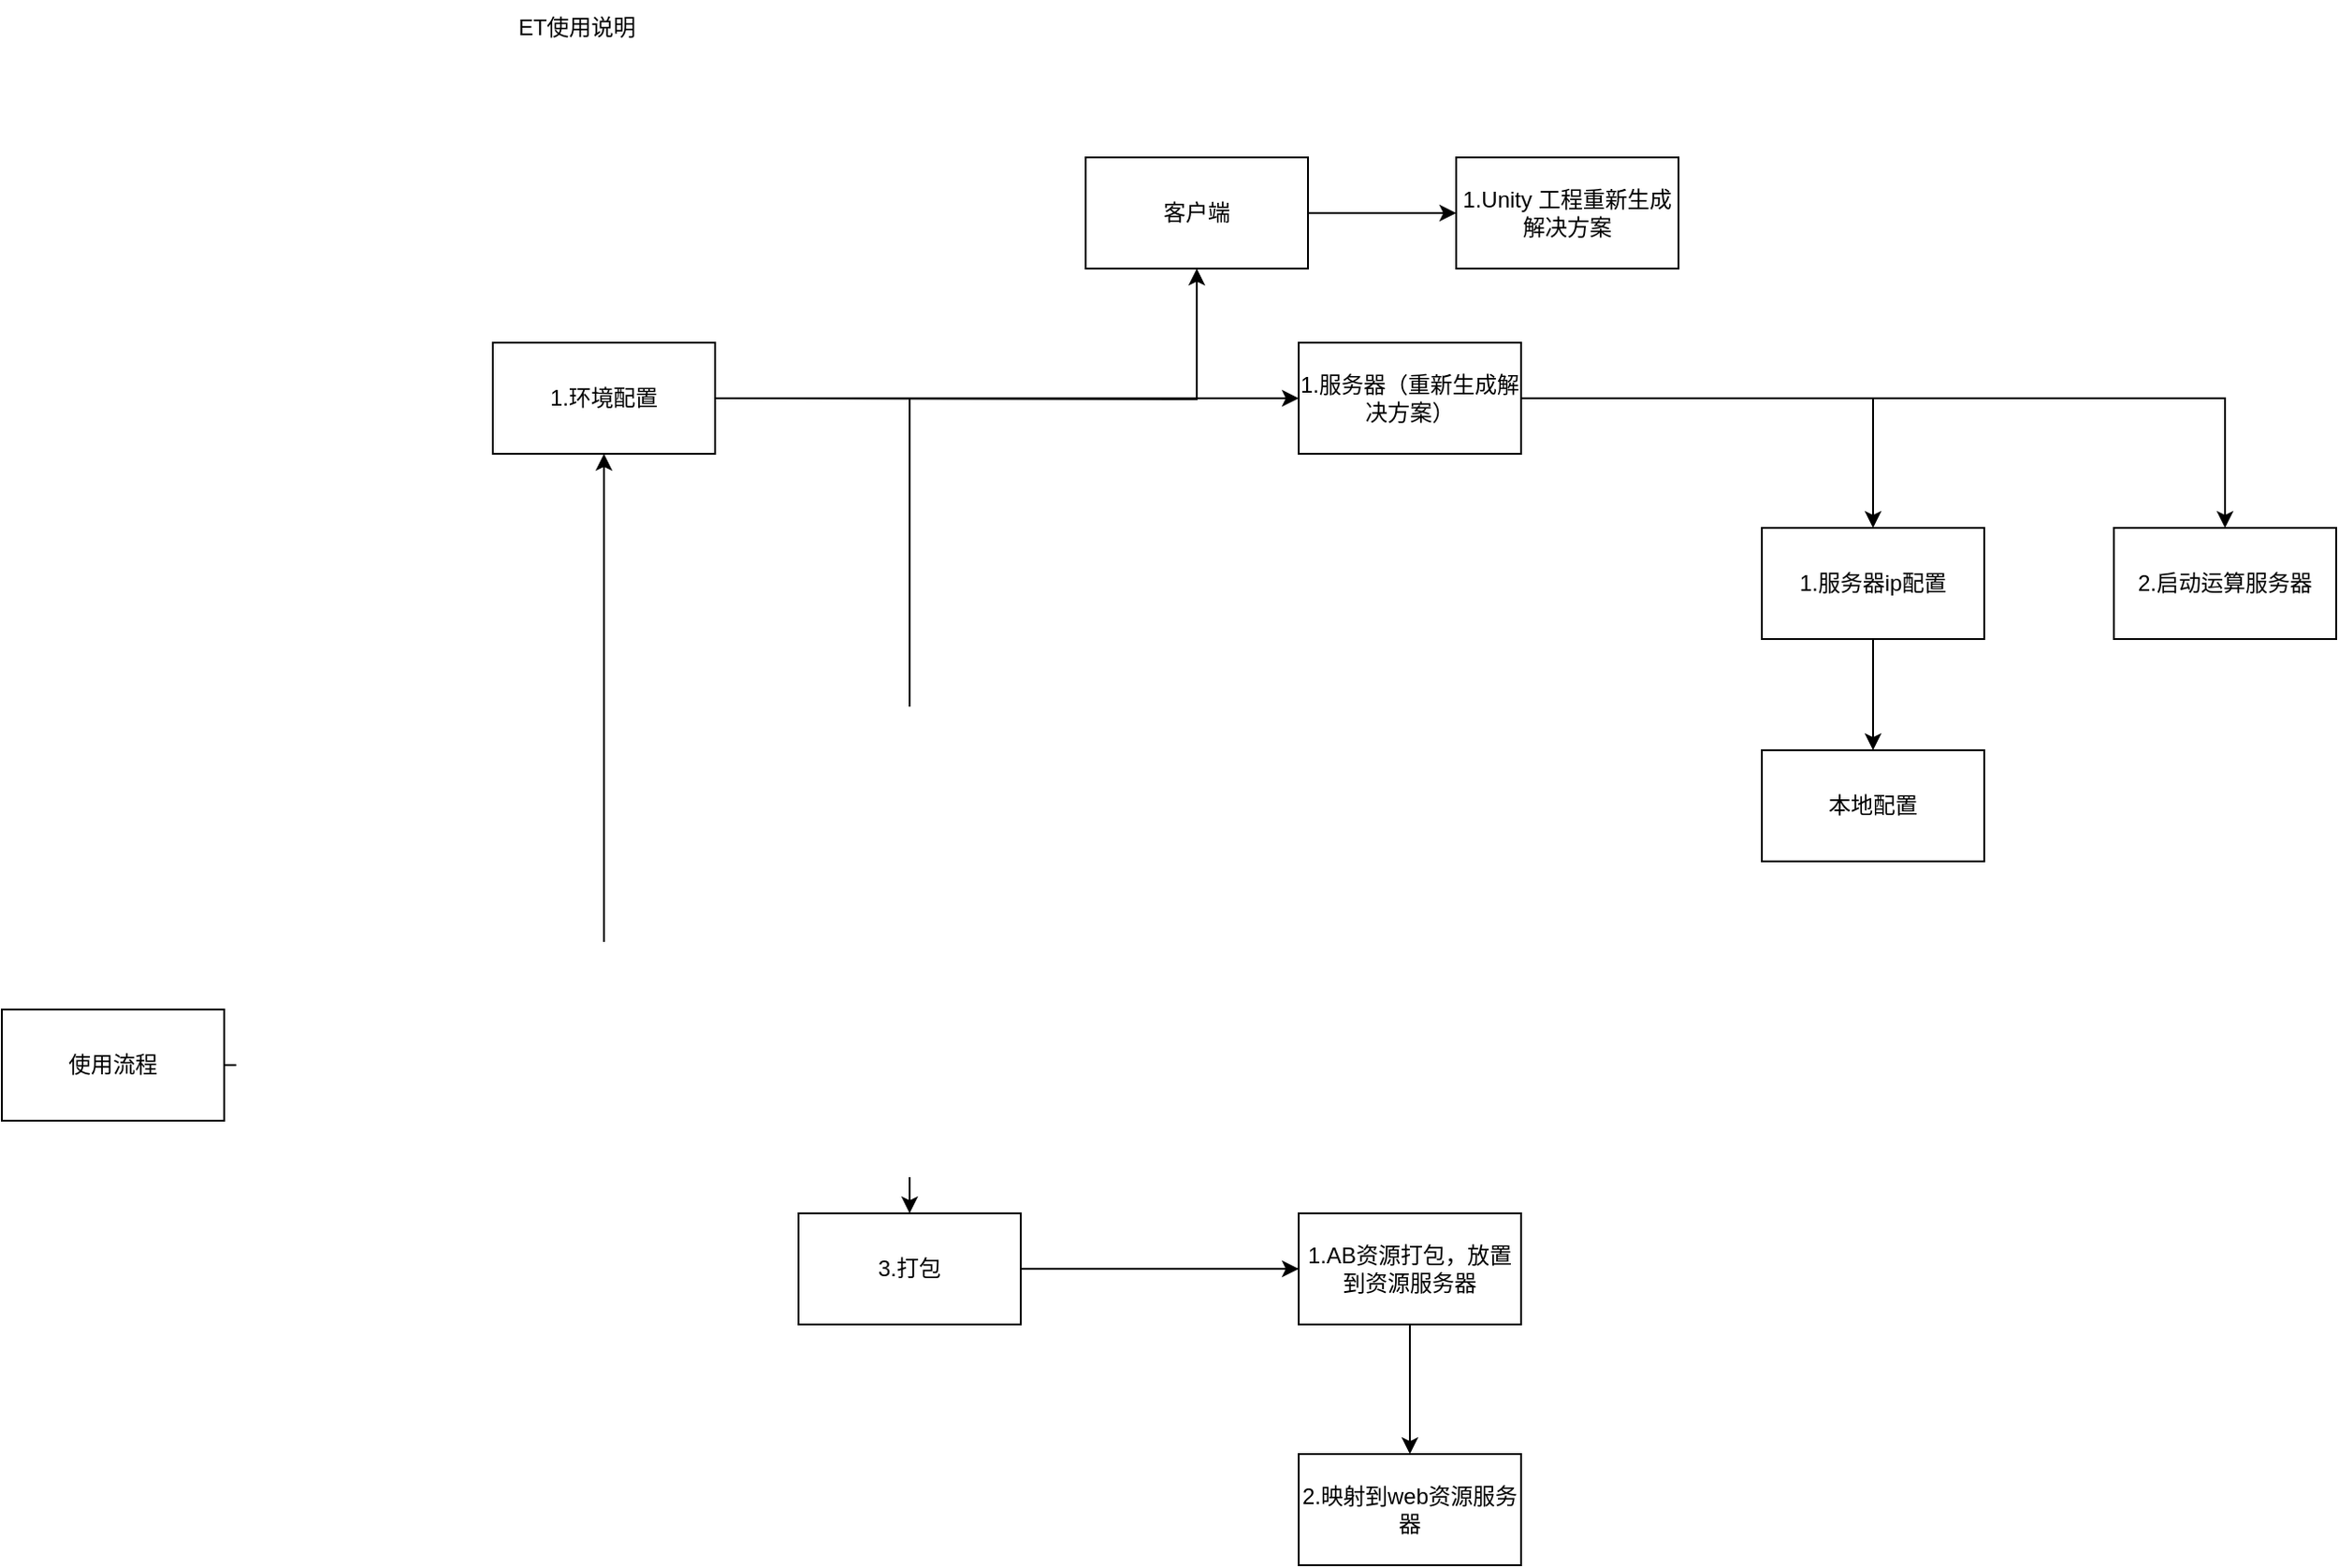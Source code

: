 <mxfile version="20.3.3" type="github">
  <diagram id="X7nTdvZ17fiZJQTRHKaz" name="第 1 页">
    <mxGraphModel dx="1421" dy="794" grid="1" gridSize="10" guides="1" tooltips="1" connect="1" arrows="1" fold="1" page="1" pageScale="1" pageWidth="827" pageHeight="1169" math="0" shadow="0">
      <root>
        <mxCell id="0" />
        <mxCell id="1" parent="0" />
        <mxCell id="4ZW92E0X6x152_HO0ZJk-1" value="ET使用说明" style="text;html=1;align=center;verticalAlign=middle;resizable=0;points=[];autosize=1;strokeColor=none;fillColor=none;" parent="1" vertex="1">
          <mxGeometry x="345" y="135" width="90" height="30" as="geometry" />
        </mxCell>
        <mxCell id="4ZW92E0X6x152_HO0ZJk-4" value="" style="edgeStyle=orthogonalEdgeStyle;rounded=0;orthogonalLoop=1;jettySize=auto;html=1;" parent="1" source="4ZW92E0X6x152_HO0ZJk-2" target="4ZW92E0X6x152_HO0ZJk-3" edge="1">
          <mxGeometry relative="1" as="geometry" />
        </mxCell>
        <mxCell id="4ZW92E0X6x152_HO0ZJk-2" value="使用流程" style="whiteSpace=wrap;html=1;" parent="1" vertex="1">
          <mxGeometry x="80" y="680" width="120" height="60" as="geometry" />
        </mxCell>
        <mxCell id="4ZW92E0X6x152_HO0ZJk-6" value="" style="edgeStyle=orthogonalEdgeStyle;rounded=0;orthogonalLoop=1;jettySize=auto;html=1;" parent="1" target="4ZW92E0X6x152_HO0ZJk-5" edge="1">
          <mxGeometry relative="1" as="geometry">
            <mxPoint x="470" y="350" as="sourcePoint" />
          </mxGeometry>
        </mxCell>
        <mxCell id="4ZW92E0X6x152_HO0ZJk-8" value="" style="edgeStyle=orthogonalEdgeStyle;rounded=0;orthogonalLoop=1;jettySize=auto;html=1;exitX=1;exitY=0.5;exitDx=0;exitDy=0;" parent="1" source="4ZW92E0X6x152_HO0ZJk-3" target="4ZW92E0X6x152_HO0ZJk-7" edge="1">
          <mxGeometry relative="1" as="geometry">
            <mxPoint x="630" y="340" as="sourcePoint" />
          </mxGeometry>
        </mxCell>
        <mxCell id="4ZW92E0X6x152_HO0ZJk-17" value="" style="edgeStyle=orthogonalEdgeStyle;rounded=0;orthogonalLoop=1;jettySize=auto;html=1;" parent="1" source="4ZW92E0X6x152_HO0ZJk-3" target="4ZW92E0X6x152_HO0ZJk-16" edge="1">
          <mxGeometry relative="1" as="geometry" />
        </mxCell>
        <mxCell id="4ZW92E0X6x152_HO0ZJk-3" value="1.环境配置" style="whiteSpace=wrap;html=1;" parent="1" vertex="1">
          <mxGeometry x="345" y="320" width="120" height="60" as="geometry" />
        </mxCell>
        <mxCell id="4ZW92E0X6x152_HO0ZJk-10" value="" style="edgeStyle=orthogonalEdgeStyle;rounded=0;orthogonalLoop=1;jettySize=auto;html=1;" parent="1" source="4ZW92E0X6x152_HO0ZJk-5" target="4ZW92E0X6x152_HO0ZJk-9" edge="1">
          <mxGeometry relative="1" as="geometry" />
        </mxCell>
        <mxCell id="4ZW92E0X6x152_HO0ZJk-5" value="客户端" style="whiteSpace=wrap;html=1;" parent="1" vertex="1">
          <mxGeometry x="665" y="220" width="120" height="60" as="geometry" />
        </mxCell>
        <mxCell id="4ZW92E0X6x152_HO0ZJk-12" value="" style="edgeStyle=orthogonalEdgeStyle;rounded=0;orthogonalLoop=1;jettySize=auto;html=1;" parent="1" source="4ZW92E0X6x152_HO0ZJk-7" target="4ZW92E0X6x152_HO0ZJk-11" edge="1">
          <mxGeometry relative="1" as="geometry" />
        </mxCell>
        <mxCell id="4ZW92E0X6x152_HO0ZJk-14" value="" style="edgeStyle=orthogonalEdgeStyle;rounded=0;orthogonalLoop=1;jettySize=auto;html=1;" parent="1" source="4ZW92E0X6x152_HO0ZJk-7" target="4ZW92E0X6x152_HO0ZJk-13" edge="1">
          <mxGeometry relative="1" as="geometry" />
        </mxCell>
        <mxCell id="4ZW92E0X6x152_HO0ZJk-7" value="1.服务器（重新生成解决方案）" style="whiteSpace=wrap;html=1;" parent="1" vertex="1">
          <mxGeometry x="780" y="320" width="120" height="60" as="geometry" />
        </mxCell>
        <mxCell id="4ZW92E0X6x152_HO0ZJk-9" value="1.Unity 工程重新生成解决方案" style="whiteSpace=wrap;html=1;" parent="1" vertex="1">
          <mxGeometry x="865" y="220" width="120" height="60" as="geometry" />
        </mxCell>
        <mxCell id="EpS6okYp15U_duJuJnFC-2" value="" style="edgeStyle=orthogonalEdgeStyle;rounded=0;orthogonalLoop=1;jettySize=auto;html=1;" edge="1" parent="1" source="4ZW92E0X6x152_HO0ZJk-11" target="EpS6okYp15U_duJuJnFC-1">
          <mxGeometry relative="1" as="geometry" />
        </mxCell>
        <mxCell id="4ZW92E0X6x152_HO0ZJk-11" value="1.服务器ip配置" style="whiteSpace=wrap;html=1;" parent="1" vertex="1">
          <mxGeometry x="1030" y="420" width="120" height="60" as="geometry" />
        </mxCell>
        <mxCell id="4ZW92E0X6x152_HO0ZJk-13" value="2.启动运算服务器" style="whiteSpace=wrap;html=1;" parent="1" vertex="1">
          <mxGeometry x="1220" y="420" width="120" height="60" as="geometry" />
        </mxCell>
        <mxCell id="4ZW92E0X6x152_HO0ZJk-19" value="" style="edgeStyle=orthogonalEdgeStyle;rounded=0;orthogonalLoop=1;jettySize=auto;html=1;" parent="1" source="4ZW92E0X6x152_HO0ZJk-16" target="4ZW92E0X6x152_HO0ZJk-18" edge="1">
          <mxGeometry relative="1" as="geometry" />
        </mxCell>
        <mxCell id="EpS6okYp15U_duJuJnFC-4" value="" style="edgeStyle=orthogonalEdgeStyle;rounded=0;orthogonalLoop=1;jettySize=auto;html=1;" edge="1" parent="1" source="4ZW92E0X6x152_HO0ZJk-16" target="EpS6okYp15U_duJuJnFC-3">
          <mxGeometry relative="1" as="geometry" />
        </mxCell>
        <mxCell id="4ZW92E0X6x152_HO0ZJk-16" value="3.打包" style="whiteSpace=wrap;html=1;" parent="1" vertex="1">
          <mxGeometry x="510" y="790" width="120" height="60" as="geometry" />
        </mxCell>
        <mxCell id="4ZW92E0X6x152_HO0ZJk-18" value="1.AB资源打包，放置到资源服务器" style="whiteSpace=wrap;html=1;" parent="1" vertex="1">
          <mxGeometry x="780" y="790" width="120" height="60" as="geometry" />
        </mxCell>
        <mxCell id="EpS6okYp15U_duJuJnFC-1" value="本地配置" style="whiteSpace=wrap;html=1;" vertex="1" parent="1">
          <mxGeometry x="1030" y="540" width="120" height="60" as="geometry" />
        </mxCell>
        <mxCell id="EpS6okYp15U_duJuJnFC-3" value="2.映射到web资源服务器" style="whiteSpace=wrap;html=1;" vertex="1" parent="1">
          <mxGeometry x="780" y="920" width="120" height="60" as="geometry" />
        </mxCell>
      </root>
    </mxGraphModel>
  </diagram>
</mxfile>
